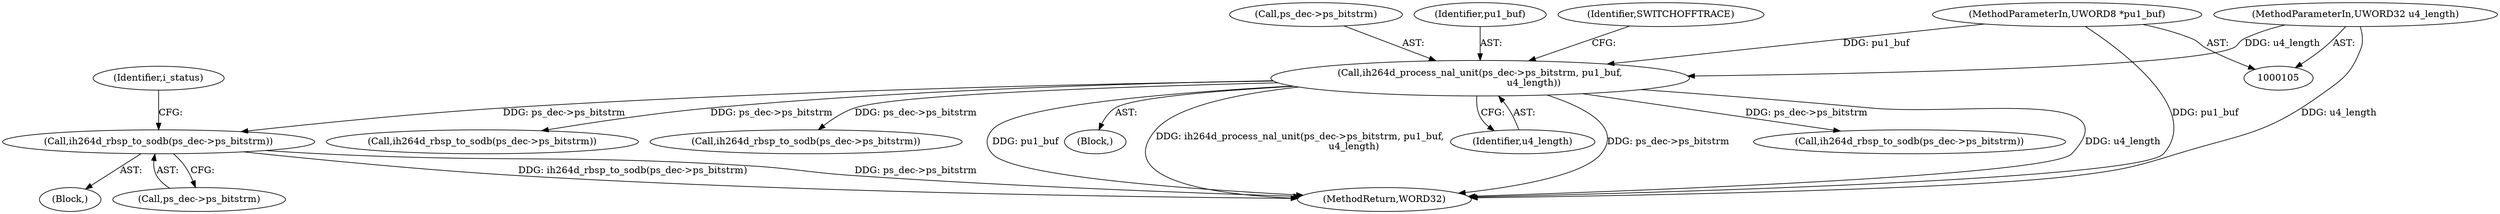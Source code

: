 digraph "0_Android_0b23c81c3dd9ec38f7e6806a3955fed1925541a0_0@pointer" {
"1000301" [label="(Call,ih264d_rbsp_to_sodb(ps_dec->ps_bitstrm))"];
"1000157" [label="(Call,ih264d_process_nal_unit(ps_dec->ps_bitstrm, pu1_buf,\n                                    u4_length))"];
"1000108" [label="(MethodParameterIn,UWORD8 *pu1_buf)"];
"1000109" [label="(MethodParameterIn,UWORD32 u4_length)"];
"1000306" [label="(Identifier,i_status)"];
"1000300" [label="(Block,)"];
"1000109" [label="(MethodParameterIn,UWORD32 u4_length)"];
"1000408" [label="(MethodReturn,WORD32)"];
"1000346" [label="(Call,ih264d_rbsp_to_sodb(ps_dec->ps_bitstrm))"];
"1000162" [label="(Identifier,u4_length)"];
"1000301" [label="(Call,ih264d_rbsp_to_sodb(ps_dec->ps_bitstrm))"];
"1000321" [label="(Call,ih264d_rbsp_to_sodb(ps_dec->ps_bitstrm))"];
"1000246" [label="(Call,ih264d_rbsp_to_sodb(ps_dec->ps_bitstrm))"];
"1000158" [label="(Call,ps_dec->ps_bitstrm)"];
"1000161" [label="(Identifier,pu1_buf)"];
"1000302" [label="(Call,ps_dec->ps_bitstrm)"];
"1000163" [label="(Identifier,SWITCHOFFTRACE)"];
"1000108" [label="(MethodParameterIn,UWORD8 *pu1_buf)"];
"1000157" [label="(Call,ih264d_process_nal_unit(ps_dec->ps_bitstrm, pu1_buf,\n                                    u4_length))"];
"1000151" [label="(Block,)"];
"1000301" -> "1000300"  [label="AST: "];
"1000301" -> "1000302"  [label="CFG: "];
"1000302" -> "1000301"  [label="AST: "];
"1000306" -> "1000301"  [label="CFG: "];
"1000301" -> "1000408"  [label="DDG: ih264d_rbsp_to_sodb(ps_dec->ps_bitstrm)"];
"1000301" -> "1000408"  [label="DDG: ps_dec->ps_bitstrm"];
"1000157" -> "1000301"  [label="DDG: ps_dec->ps_bitstrm"];
"1000157" -> "1000151"  [label="AST: "];
"1000157" -> "1000162"  [label="CFG: "];
"1000158" -> "1000157"  [label="AST: "];
"1000161" -> "1000157"  [label="AST: "];
"1000162" -> "1000157"  [label="AST: "];
"1000163" -> "1000157"  [label="CFG: "];
"1000157" -> "1000408"  [label="DDG: ih264d_process_nal_unit(ps_dec->ps_bitstrm, pu1_buf,\n                                    u4_length)"];
"1000157" -> "1000408"  [label="DDG: ps_dec->ps_bitstrm"];
"1000157" -> "1000408"  [label="DDG: u4_length"];
"1000157" -> "1000408"  [label="DDG: pu1_buf"];
"1000108" -> "1000157"  [label="DDG: pu1_buf"];
"1000109" -> "1000157"  [label="DDG: u4_length"];
"1000157" -> "1000246"  [label="DDG: ps_dec->ps_bitstrm"];
"1000157" -> "1000321"  [label="DDG: ps_dec->ps_bitstrm"];
"1000157" -> "1000346"  [label="DDG: ps_dec->ps_bitstrm"];
"1000108" -> "1000105"  [label="AST: "];
"1000108" -> "1000408"  [label="DDG: pu1_buf"];
"1000109" -> "1000105"  [label="AST: "];
"1000109" -> "1000408"  [label="DDG: u4_length"];
}
